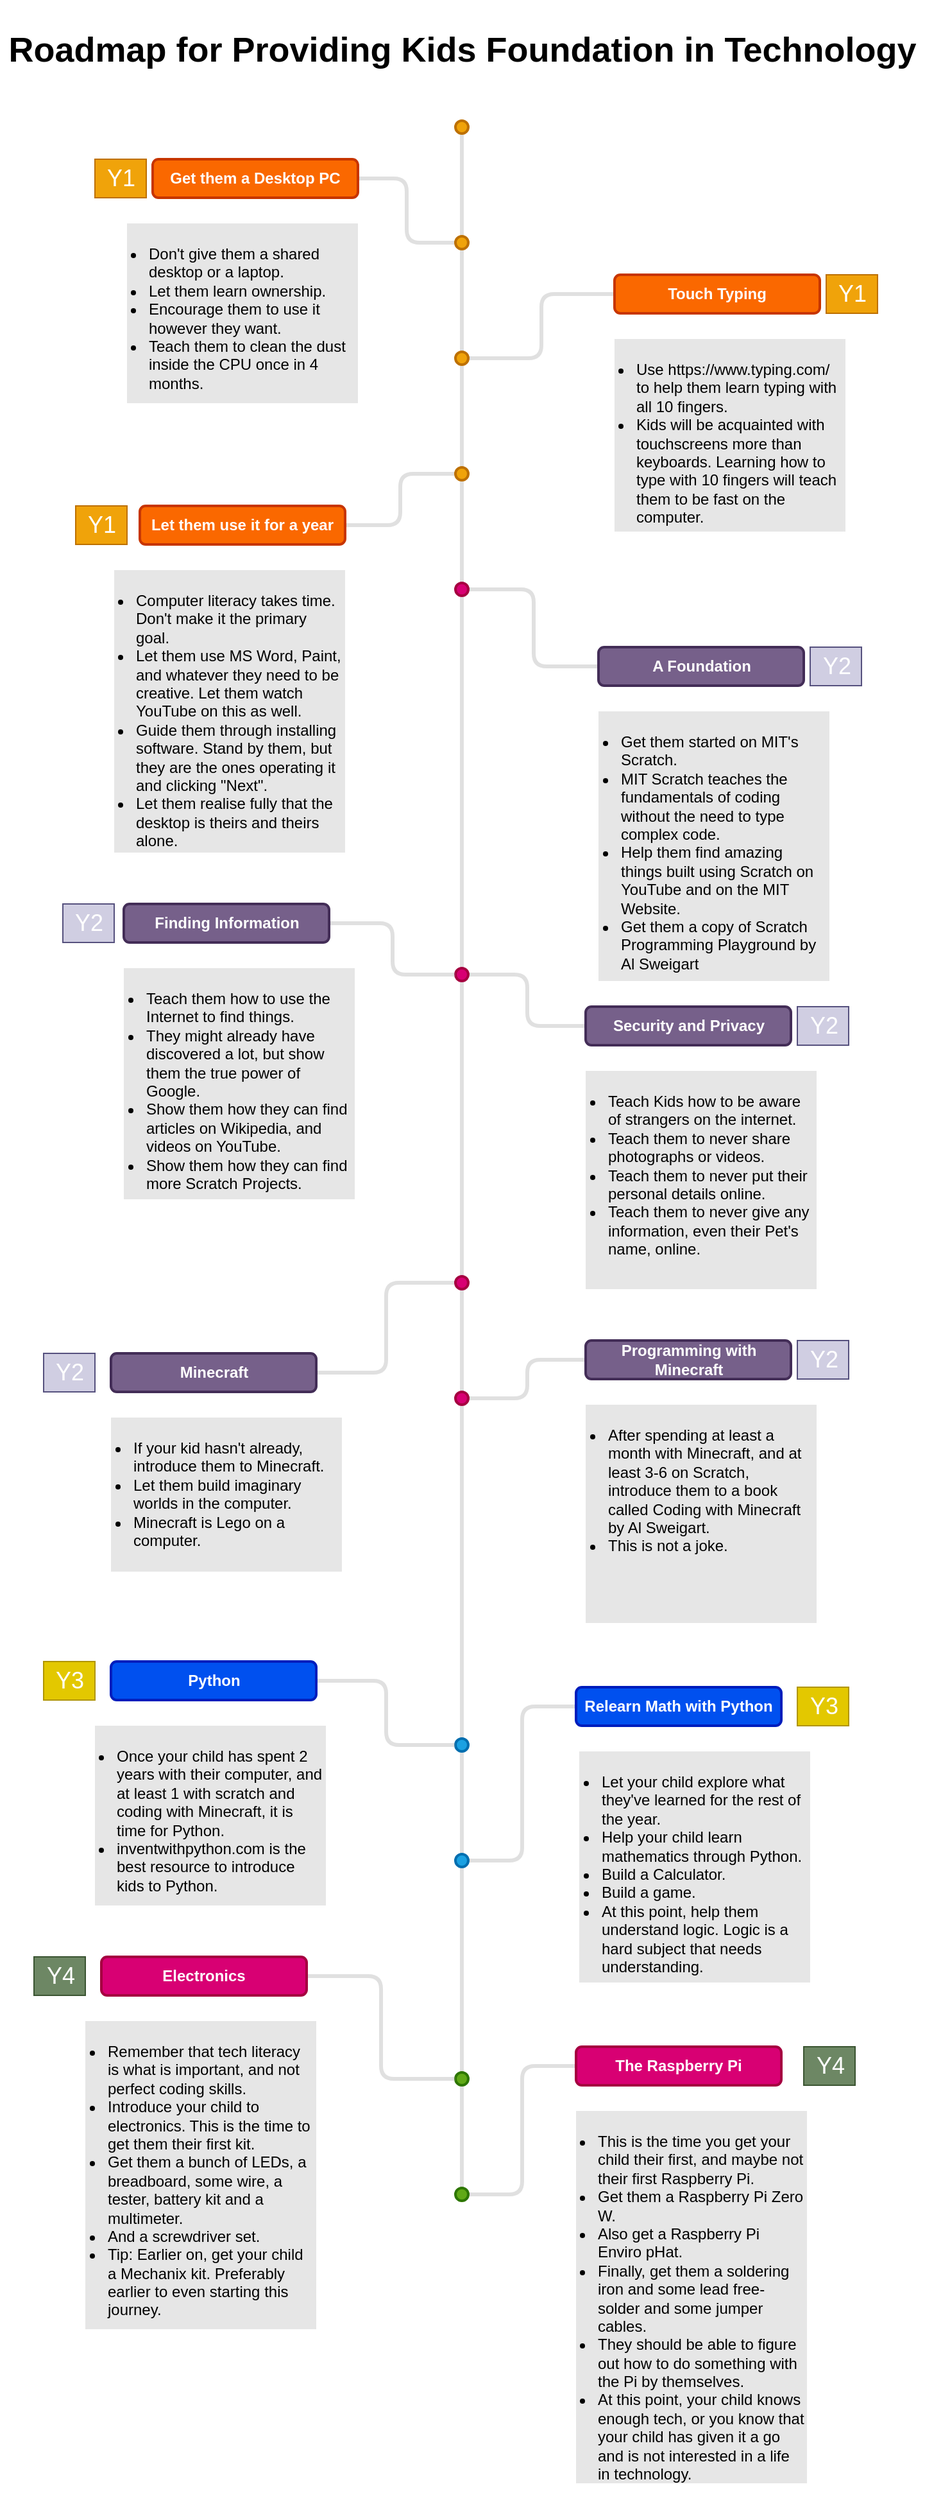 <mxfile version="13.7.7" type="github">
  <diagram id="ADbIuRsIv5Hx8pPA25rk" name="Page-1">
    <mxGraphModel dx="1422" dy="810" grid="1" gridSize="10" guides="1" tooltips="1" connect="1" arrows="1" fold="1" page="1" pageScale="1" pageWidth="850" pageHeight="1100" math="0" shadow="0">
      <root>
        <mxCell id="0" />
        <mxCell id="1" parent="0" />
        <mxCell id="pJR2RmS9D6GU43mJmb3n-33" value="" style="edgeStyle=elbowEdgeStyle;rounded=1;orthogonalLoop=1;jettySize=auto;html=1;endArrow=none;endFill=0;strokeColor=#999999;strokeWidth=3;opacity=30;" parent="1" source="pJR2RmS9D6GU43mJmb3n-24" target="pJR2RmS9D6GU43mJmb3n-32" edge="1">
          <mxGeometry relative="1" as="geometry" />
        </mxCell>
        <mxCell id="pJR2RmS9D6GU43mJmb3n-24" value="" style="ellipse;whiteSpace=wrap;html=1;aspect=fixed;fontColor=#ffffff;fillColor=#f0a30a;strokeWidth=2;strokeColor=#BD7000;" parent="1" vertex="1">
          <mxGeometry x="401" y="100" width="10" height="10" as="geometry" />
        </mxCell>
        <mxCell id="pJR2RmS9D6GU43mJmb3n-34" style="edgeStyle=elbowEdgeStyle;rounded=1;orthogonalLoop=1;jettySize=auto;html=1;entryX=0;entryY=0.5;entryDx=0;entryDy=0;endArrow=none;endFill=0;strokeColor=#999999;strokeWidth=3;opacity=30;" parent="1" source="pJR2RmS9D6GU43mJmb3n-29" target="pJR2RmS9D6GU43mJmb3n-32" edge="1">
          <mxGeometry relative="1" as="geometry" />
        </mxCell>
        <mxCell id="pJR2RmS9D6GU43mJmb3n-29" value="Get them a Desktop PC" style="rounded=1;whiteSpace=wrap;html=1;strokeColor=#C73500;strokeWidth=2;fillColor=#fa6800;fontColor=#ffffff;fontStyle=1" parent="1" vertex="1">
          <mxGeometry x="165" y="130" width="160" height="30" as="geometry" />
        </mxCell>
        <mxCell id="pJR2RmS9D6GU43mJmb3n-31" value="&lt;h2&gt;Roadmap for Providing Kids Foundation in Technology&lt;/h2&gt;" style="text;html=1;align=center;verticalAlign=middle;resizable=0;points=[];autosize=1;fontFamily=Helvetica;fontSize=18;" parent="1" vertex="1">
          <mxGeometry x="46" y="10" width="720" height="70" as="geometry" />
        </mxCell>
        <mxCell id="dCMkaDBT27g6itsRyK8f-4" value="" style="edgeStyle=elbowEdgeStyle;rounded=1;orthogonalLoop=1;jettySize=auto;html=1;endArrow=none;endFill=0;strokeColor=#999999;strokeWidth=3;fontFamily=Helvetica;fontSize=18;opacity=30;" parent="1" source="pJR2RmS9D6GU43mJmb3n-32" target="dCMkaDBT27g6itsRyK8f-3" edge="1">
          <mxGeometry relative="1" as="geometry" />
        </mxCell>
        <mxCell id="pJR2RmS9D6GU43mJmb3n-32" value="" style="ellipse;whiteSpace=wrap;html=1;aspect=fixed;fontColor=#ffffff;fillColor=#f0a30a;strokeWidth=2;strokeColor=#BD7000;" parent="1" vertex="1">
          <mxGeometry x="401" y="190" width="10" height="10" as="geometry" />
        </mxCell>
        <mxCell id="dCMkaDBT27g6itsRyK8f-1" value="&lt;ul&gt;&lt;li&gt;Don&#39;t give them a shared desktop or a laptop.&lt;/li&gt;&lt;li&gt;Let them learn ownership.&lt;br&gt;&lt;/li&gt;&lt;li&gt;Encourage them to use it however they want.&lt;/li&gt;&lt;li&gt;Teach them to clean the dust inside the CPU once in 4 months.&lt;br&gt;&lt;/li&gt;&lt;/ul&gt;" style="rounded=0;whiteSpace=wrap;html=1;strokeWidth=1;align=left;strokeColor=none;fillColor=#E6E6E6;verticalAlign=top;spacing=0;spacingLeft=-23;spacingRight=4;" parent="1" vertex="1">
          <mxGeometry x="145" y="180" width="180" height="140" as="geometry" />
        </mxCell>
        <mxCell id="dCMkaDBT27g6itsRyK8f-2" value="Y1" style="text;html=1;align=center;verticalAlign=middle;resizable=0;points=[];autosize=1;fontSize=18;fontFamily=Helvetica;fillColor=#f0a30a;strokeColor=#BD7000;fontColor=#ffffff;" parent="1" vertex="1">
          <mxGeometry x="120" y="130" width="40" height="30" as="geometry" />
        </mxCell>
        <mxCell id="dCMkaDBT27g6itsRyK8f-6" style="edgeStyle=elbowEdgeStyle;rounded=1;orthogonalLoop=1;jettySize=auto;html=1;endArrow=none;endFill=0;strokeColor=#999999;strokeWidth=3;fontFamily=Helvetica;fontSize=18;opacity=30;" parent="1" source="dCMkaDBT27g6itsRyK8f-3" target="dCMkaDBT27g6itsRyK8f-5" edge="1">
          <mxGeometry relative="1" as="geometry" />
        </mxCell>
        <mxCell id="dCMkaDBT27g6itsRyK8f-10" value="" style="edgeStyle=elbowEdgeStyle;rounded=1;orthogonalLoop=1;jettySize=auto;html=1;endArrow=none;endFill=0;strokeColor=#999999;strokeWidth=3;fontFamily=Helvetica;fontSize=18;opacity=30;" parent="1" source="dCMkaDBT27g6itsRyK8f-3" target="dCMkaDBT27g6itsRyK8f-9" edge="1">
          <mxGeometry relative="1" as="geometry" />
        </mxCell>
        <mxCell id="dCMkaDBT27g6itsRyK8f-3" value="" style="ellipse;whiteSpace=wrap;html=1;aspect=fixed;fontColor=#ffffff;fillColor=#f0a30a;strokeWidth=2;strokeColor=#BD7000;" parent="1" vertex="1">
          <mxGeometry x="401" y="280" width="10" height="10" as="geometry" />
        </mxCell>
        <mxCell id="dCMkaDBT27g6itsRyK8f-5" value="Touch Typing" style="rounded=1;whiteSpace=wrap;html=1;strokeColor=#C73500;strokeWidth=2;fillColor=#fa6800;fontColor=#ffffff;fontStyle=1" parent="1" vertex="1">
          <mxGeometry x="525" y="220" width="160" height="30" as="geometry" />
        </mxCell>
        <mxCell id="dCMkaDBT27g6itsRyK8f-7" value="&lt;ul&gt;&lt;li&gt;Use https://www.typing.com/ to help them learn typing with all 10 fingers.&lt;/li&gt;&lt;li&gt;Kids will be acquainted with touchscreens more than keyboards. Learning how to type with 10 fingers will teach them to be fast on the computer.&lt;br&gt;&lt;/li&gt;&lt;/ul&gt;" style="rounded=0;whiteSpace=wrap;html=1;strokeWidth=1;align=left;strokeColor=none;fillColor=#E6E6E6;verticalAlign=top;spacing=0;spacingLeft=-23;spacingRight=4;" parent="1" vertex="1">
          <mxGeometry x="525" y="270" width="180" height="150" as="geometry" />
        </mxCell>
        <mxCell id="dCMkaDBT27g6itsRyK8f-8" value="Y1" style="text;html=1;align=center;verticalAlign=middle;resizable=0;points=[];autosize=1;fontSize=18;fontFamily=Helvetica;fillColor=#f0a30a;strokeColor=#BD7000;fontColor=#ffffff;" parent="1" vertex="1">
          <mxGeometry x="690" y="220" width="40" height="30" as="geometry" />
        </mxCell>
        <mxCell id="T3fCoR8DOI1882rIEYq2-2" value="" style="edgeStyle=orthogonalEdgeStyle;rounded=0;orthogonalLoop=1;jettySize=auto;html=1;strokeWidth=3;strokeColor=#999999;opacity=30;endArrow=none;endFill=0;" edge="1" parent="1" source="dCMkaDBT27g6itsRyK8f-9" target="T3fCoR8DOI1882rIEYq2-1">
          <mxGeometry relative="1" as="geometry" />
        </mxCell>
        <mxCell id="T3fCoR8DOI1882rIEYq2-4" value="" style="edgeStyle=elbowEdgeStyle;rounded=1;orthogonalLoop=1;jettySize=auto;html=1;strokeWidth=3;opacity=30;strokeColor=#999999;endArrow=none;endFill=0;entryX=1;entryY=0.5;entryDx=0;entryDy=0;" edge="1" parent="1" source="dCMkaDBT27g6itsRyK8f-9" target="T3fCoR8DOI1882rIEYq2-5">
          <mxGeometry relative="1" as="geometry">
            <mxPoint x="265" y="400" as="targetPoint" />
          </mxGeometry>
        </mxCell>
        <mxCell id="dCMkaDBT27g6itsRyK8f-9" value="" style="ellipse;whiteSpace=wrap;html=1;aspect=fixed;fontColor=#ffffff;fillColor=#f0a30a;strokeWidth=2;strokeColor=#BD7000;" parent="1" vertex="1">
          <mxGeometry x="401" y="370" width="10" height="10" as="geometry" />
        </mxCell>
        <mxCell id="T3fCoR8DOI1882rIEYq2-9" value="" style="edgeStyle=elbowEdgeStyle;rounded=1;orthogonalLoop=1;jettySize=auto;html=1;endArrow=none;endFill=0;strokeColor=#999999;strokeWidth=3;opacity=30;" edge="1" parent="1" source="T3fCoR8DOI1882rIEYq2-1" target="T3fCoR8DOI1882rIEYq2-8">
          <mxGeometry relative="1" as="geometry" />
        </mxCell>
        <mxCell id="T3fCoR8DOI1882rIEYq2-13" style="edgeStyle=elbowEdgeStyle;rounded=1;orthogonalLoop=1;jettySize=auto;html=1;entryX=0;entryY=0.5;entryDx=0;entryDy=0;endArrow=none;endFill=0;strokeColor=#999999;strokeWidth=3;opacity=30;" edge="1" parent="1" source="T3fCoR8DOI1882rIEYq2-1" target="T3fCoR8DOI1882rIEYq2-10">
          <mxGeometry relative="1" as="geometry" />
        </mxCell>
        <mxCell id="T3fCoR8DOI1882rIEYq2-1" value="" style="ellipse;whiteSpace=wrap;html=1;aspect=fixed;fillColor=#d80073;strokeWidth=2;strokeColor=#A50040;fontColor=#ffffff;" vertex="1" parent="1">
          <mxGeometry x="401" y="460" width="10" height="10" as="geometry" />
        </mxCell>
        <mxCell id="T3fCoR8DOI1882rIEYq2-5" value="Let them use it for a year" style="rounded=1;whiteSpace=wrap;html=1;strokeColor=#C73500;strokeWidth=2;fillColor=#fa6800;fontColor=#ffffff;fontStyle=1" vertex="1" parent="1">
          <mxGeometry x="155" y="400" width="160" height="30" as="geometry" />
        </mxCell>
        <mxCell id="T3fCoR8DOI1882rIEYq2-6" value="Y1" style="text;html=1;align=center;verticalAlign=middle;resizable=0;points=[];autosize=1;fontSize=18;fontFamily=Helvetica;fillColor=#f0a30a;strokeColor=#BD7000;fontColor=#ffffff;" vertex="1" parent="1">
          <mxGeometry x="105" y="400" width="40" height="30" as="geometry" />
        </mxCell>
        <mxCell id="T3fCoR8DOI1882rIEYq2-7" value="&lt;ul&gt;&lt;li&gt;Computer literacy takes time. Don&#39;t make it the primary goal.&lt;/li&gt;&lt;li&gt;Let them use MS Word, Paint, and whatever they need to be creative. Let them watch YouTube on this as well.&lt;/li&gt;&lt;li&gt;Guide them through installing software. Stand by them, but they are the ones operating it and clicking &quot;Next&quot;.&lt;/li&gt;&lt;li&gt;Let them realise fully that the desktop is theirs and theirs alone.&lt;/li&gt;&lt;/ul&gt;" style="rounded=0;whiteSpace=wrap;html=1;strokeWidth=1;align=left;strokeColor=none;fillColor=#E6E6E6;verticalAlign=top;spacing=0;spacingLeft=-23;spacingRight=4;" vertex="1" parent="1">
          <mxGeometry x="135" y="450" width="180" height="220" as="geometry" />
        </mxCell>
        <mxCell id="T3fCoR8DOI1882rIEYq2-21" style="edgeStyle=elbowEdgeStyle;rounded=1;orthogonalLoop=1;jettySize=auto;html=1;entryX=0;entryY=0.5;entryDx=0;entryDy=0;endArrow=none;endFill=0;strokeColor=#999999;strokeWidth=3;fontColor=#FFFFFF;opacity=30;" edge="1" parent="1" source="T3fCoR8DOI1882rIEYq2-8" target="T3fCoR8DOI1882rIEYq2-18">
          <mxGeometry relative="1" as="geometry" />
        </mxCell>
        <mxCell id="T3fCoR8DOI1882rIEYq2-23" value="" style="edgeStyle=elbowEdgeStyle;rounded=1;orthogonalLoop=1;jettySize=auto;html=1;endArrow=none;endFill=0;strokeColor=#999999;strokeWidth=3;fontColor=#FFFFFF;opacity=30;" edge="1" parent="1" source="T3fCoR8DOI1882rIEYq2-8" target="T3fCoR8DOI1882rIEYq2-22">
          <mxGeometry relative="1" as="geometry" />
        </mxCell>
        <mxCell id="T3fCoR8DOI1882rIEYq2-8" value="" style="ellipse;whiteSpace=wrap;html=1;aspect=fixed;fontColor=#ffffff;fillColor=#d80073;strokeWidth=2;strokeColor=#A50040;" vertex="1" parent="1">
          <mxGeometry x="401" y="760" width="10" height="10" as="geometry" />
        </mxCell>
        <mxCell id="T3fCoR8DOI1882rIEYq2-10" value="A Foundation" style="rounded=1;whiteSpace=wrap;html=1;strokeColor=#432D57;strokeWidth=2;fillColor=#76608a;fontColor=#ffffff;fontStyle=1" vertex="1" parent="1">
          <mxGeometry x="512.5" y="510" width="160" height="30" as="geometry" />
        </mxCell>
        <mxCell id="T3fCoR8DOI1882rIEYq2-11" value="&lt;ul&gt;&lt;li&gt;Get them started on MIT&#39;s Scratch.&lt;/li&gt;&lt;li&gt;MIT Scratch teaches the fundamentals of coding without the need to type complex code.&lt;/li&gt;&lt;li&gt;Help them find amazing things built using Scratch on YouTube and on the MIT Website.&lt;/li&gt;&lt;li&gt;Get them a copy of Scratch Programming Playground by Al Sweigart&lt;/li&gt;&lt;/ul&gt;" style="rounded=0;whiteSpace=wrap;html=1;strokeWidth=1;align=left;strokeColor=none;fillColor=#E6E6E6;verticalAlign=top;spacing=0;spacingLeft=-23;spacingRight=4;" vertex="1" parent="1">
          <mxGeometry x="512.5" y="560" width="180" height="210" as="geometry" />
        </mxCell>
        <mxCell id="T3fCoR8DOI1882rIEYq2-12" value="Y2" style="text;html=1;align=center;verticalAlign=middle;resizable=0;points=[];autosize=1;fontSize=18;fontFamily=Helvetica;fillColor=#d0cee2;strokeColor=#56517e;fontColor=#FFFFFF;" vertex="1" parent="1">
          <mxGeometry x="677.5" y="510" width="40" height="30" as="geometry" />
        </mxCell>
        <mxCell id="T3fCoR8DOI1882rIEYq2-17" style="edgeStyle=elbowEdgeStyle;rounded=1;orthogonalLoop=1;jettySize=auto;html=1;entryX=0;entryY=0.5;entryDx=0;entryDy=0;endArrow=none;endFill=0;strokeColor=#999999;strokeWidth=3;fontColor=#FFFFFF;opacity=30;" edge="1" parent="1" source="T3fCoR8DOI1882rIEYq2-14" target="T3fCoR8DOI1882rIEYq2-8">
          <mxGeometry relative="1" as="geometry" />
        </mxCell>
        <mxCell id="T3fCoR8DOI1882rIEYq2-14" value="Finding Information" style="rounded=1;whiteSpace=wrap;html=1;strokeColor=#432D57;strokeWidth=2;fillColor=#76608a;fontColor=#ffffff;fontStyle=1" vertex="1" parent="1">
          <mxGeometry x="142.5" y="710" width="160" height="30" as="geometry" />
        </mxCell>
        <mxCell id="T3fCoR8DOI1882rIEYq2-15" value="&lt;ul&gt;&lt;li&gt;Teach them how to use the Internet to find things.&lt;/li&gt;&lt;li&gt;They might already have discovered a lot, but show them the true power of Google.&lt;/li&gt;&lt;li&gt;Show them how they can find articles on Wikipedia, and videos on YouTube.&lt;/li&gt;&lt;li&gt;Show them how they can find more Scratch Projects.&lt;/li&gt;&lt;/ul&gt;" style="rounded=0;whiteSpace=wrap;html=1;strokeWidth=1;align=left;strokeColor=none;fillColor=#E6E6E6;verticalAlign=top;spacing=0;spacingLeft=-23;spacingRight=4;" vertex="1" parent="1">
          <mxGeometry x="142.5" y="760" width="180" height="180" as="geometry" />
        </mxCell>
        <mxCell id="T3fCoR8DOI1882rIEYq2-16" value="Y2" style="text;html=1;align=center;verticalAlign=middle;resizable=0;points=[];autosize=1;fontSize=18;fontFamily=Helvetica;fillColor=#d0cee2;strokeColor=#56517e;fontColor=#FFFFFF;" vertex="1" parent="1">
          <mxGeometry x="95" y="710" width="40" height="30" as="geometry" />
        </mxCell>
        <mxCell id="T3fCoR8DOI1882rIEYq2-18" value="Security and Privacy" style="rounded=1;whiteSpace=wrap;html=1;strokeColor=#432D57;strokeWidth=2;fillColor=#76608a;fontColor=#ffffff;fontStyle=1" vertex="1" parent="1">
          <mxGeometry x="502.5" y="790" width="160" height="30" as="geometry" />
        </mxCell>
        <mxCell id="T3fCoR8DOI1882rIEYq2-19" value="&lt;ul&gt;&lt;li&gt;Teach Kids how to be aware of strangers on the internet.&lt;/li&gt;&lt;li&gt;Teach them to never share photographs or videos.&lt;/li&gt;&lt;li&gt;Teach them to never put their personal details online.&lt;/li&gt;&lt;li&gt;Teach them to never give any information, even their Pet&#39;s name, online.&lt;/li&gt;&lt;/ul&gt;" style="rounded=0;whiteSpace=wrap;html=1;strokeWidth=1;align=left;strokeColor=none;fillColor=#E6E6E6;verticalAlign=top;spacing=0;spacingLeft=-23;spacingRight=4;" vertex="1" parent="1">
          <mxGeometry x="502.5" y="840" width="180" height="170" as="geometry" />
        </mxCell>
        <mxCell id="T3fCoR8DOI1882rIEYq2-20" value="Y2" style="text;html=1;align=center;verticalAlign=middle;resizable=0;points=[];autosize=1;fontSize=18;fontFamily=Helvetica;fillColor=#d0cee2;strokeColor=#56517e;fontColor=#FFFFFF;" vertex="1" parent="1">
          <mxGeometry x="667.5" y="790" width="40" height="30" as="geometry" />
        </mxCell>
        <mxCell id="T3fCoR8DOI1882rIEYq2-27" style="edgeStyle=elbowEdgeStyle;rounded=1;orthogonalLoop=1;jettySize=auto;html=1;entryX=1;entryY=0.5;entryDx=0;entryDy=0;endArrow=none;endFill=0;strokeColor=#999999;strokeWidth=3;fontColor=#FFFFFF;opacity=30;" edge="1" parent="1" source="T3fCoR8DOI1882rIEYq2-22" target="T3fCoR8DOI1882rIEYq2-24">
          <mxGeometry relative="1" as="geometry" />
        </mxCell>
        <mxCell id="T3fCoR8DOI1882rIEYq2-29" value="" style="edgeStyle=elbowEdgeStyle;rounded=1;orthogonalLoop=1;jettySize=auto;html=1;endArrow=none;endFill=0;strokeColor=#999999;strokeWidth=3;fontColor=#FFFFFF;opacity=30;" edge="1" parent="1" source="T3fCoR8DOI1882rIEYq2-22" target="T3fCoR8DOI1882rIEYq2-28">
          <mxGeometry relative="1" as="geometry" />
        </mxCell>
        <mxCell id="T3fCoR8DOI1882rIEYq2-22" value="" style="ellipse;whiteSpace=wrap;html=1;aspect=fixed;fontColor=#ffffff;fillColor=#d80073;strokeWidth=2;strokeColor=#A50040;" vertex="1" parent="1">
          <mxGeometry x="401" y="1000" width="10" height="10" as="geometry" />
        </mxCell>
        <mxCell id="T3fCoR8DOI1882rIEYq2-24" value="Minecraft" style="rounded=1;whiteSpace=wrap;html=1;strokeColor=#432D57;strokeWidth=2;fillColor=#76608a;fontColor=#ffffff;fontStyle=1" vertex="1" parent="1">
          <mxGeometry x="132.5" y="1060" width="160" height="30" as="geometry" />
        </mxCell>
        <mxCell id="T3fCoR8DOI1882rIEYq2-25" value="&lt;ul&gt;&lt;li&gt;If your kid hasn&#39;t already, introduce them to Minecraft.&lt;/li&gt;&lt;li&gt;Let them build imaginary worlds in the computer.&lt;/li&gt;&lt;li&gt;Minecraft is Lego on a computer.&lt;/li&gt;&lt;/ul&gt;" style="rounded=0;whiteSpace=wrap;html=1;strokeWidth=1;align=left;strokeColor=none;fillColor=#E6E6E6;verticalAlign=top;spacing=0;spacingLeft=-23;spacingRight=4;" vertex="1" parent="1">
          <mxGeometry x="132.5" y="1110" width="180" height="120" as="geometry" />
        </mxCell>
        <mxCell id="T3fCoR8DOI1882rIEYq2-26" value="Y2" style="text;html=1;align=center;verticalAlign=middle;resizable=0;points=[];autosize=1;fontSize=18;fontFamily=Helvetica;fillColor=#d0cee2;strokeColor=#56517e;fontColor=#FFFFFF;" vertex="1" parent="1">
          <mxGeometry x="80" y="1060" width="40" height="30" as="geometry" />
        </mxCell>
        <mxCell id="T3fCoR8DOI1882rIEYq2-33" style="edgeStyle=elbowEdgeStyle;rounded=1;orthogonalLoop=1;jettySize=auto;html=1;entryX=0;entryY=0.5;entryDx=0;entryDy=0;endArrow=none;endFill=0;strokeColor=#999999;strokeWidth=3;fontColor=#FFFFFF;opacity=30;" edge="1" parent="1" source="T3fCoR8DOI1882rIEYq2-28" target="T3fCoR8DOI1882rIEYq2-30">
          <mxGeometry relative="1" as="geometry" />
        </mxCell>
        <mxCell id="T3fCoR8DOI1882rIEYq2-35" value="" style="edgeStyle=elbowEdgeStyle;rounded=1;orthogonalLoop=1;jettySize=auto;html=1;endArrow=none;endFill=0;strokeColor=#999999;strokeWidth=3;fontColor=#FFFFFF;opacity=30;" edge="1" parent="1" source="T3fCoR8DOI1882rIEYq2-28" target="T3fCoR8DOI1882rIEYq2-34">
          <mxGeometry relative="1" as="geometry" />
        </mxCell>
        <mxCell id="T3fCoR8DOI1882rIEYq2-28" value="" style="ellipse;whiteSpace=wrap;html=1;aspect=fixed;fontColor=#ffffff;fillColor=#d80073;strokeWidth=2;strokeColor=#A50040;" vertex="1" parent="1">
          <mxGeometry x="401" y="1090" width="10" height="10" as="geometry" />
        </mxCell>
        <mxCell id="T3fCoR8DOI1882rIEYq2-30" value="Programming with Minecraft" style="rounded=1;whiteSpace=wrap;html=1;strokeColor=#432D57;strokeWidth=2;fillColor=#76608a;fontColor=#ffffff;fontStyle=1" vertex="1" parent="1">
          <mxGeometry x="502.5" y="1050" width="160" height="30" as="geometry" />
        </mxCell>
        <mxCell id="T3fCoR8DOI1882rIEYq2-31" value="&lt;ul&gt;&lt;li&gt;After spending at least a month with Minecraft, and at least 3-6 on Scratch, introduce them to a book called Coding with Minecraft by Al Sweigart.&lt;/li&gt;&lt;li&gt;This is not a joke.&lt;/li&gt;&lt;/ul&gt;" style="rounded=0;whiteSpace=wrap;html=1;strokeWidth=1;align=left;strokeColor=none;fillColor=#E6E6E6;verticalAlign=top;spacing=0;spacingLeft=-23;spacingRight=4;" vertex="1" parent="1">
          <mxGeometry x="502.5" y="1100" width="180" height="170" as="geometry" />
        </mxCell>
        <mxCell id="T3fCoR8DOI1882rIEYq2-32" value="Y2" style="text;html=1;align=center;verticalAlign=middle;resizable=0;points=[];autosize=1;fontSize=18;fontFamily=Helvetica;fillColor=#d0cee2;strokeColor=#56517e;fontColor=#FFFFFF;" vertex="1" parent="1">
          <mxGeometry x="667.5" y="1050" width="40" height="30" as="geometry" />
        </mxCell>
        <mxCell id="T3fCoR8DOI1882rIEYq2-42" value="" style="edgeStyle=elbowEdgeStyle;rounded=1;orthogonalLoop=1;jettySize=auto;html=1;endArrow=none;endFill=0;strokeColor=#999999;strokeWidth=3;fontColor=#FFFFFF;opacity=30;" edge="1" parent="1" source="T3fCoR8DOI1882rIEYq2-34" target="T3fCoR8DOI1882rIEYq2-41">
          <mxGeometry relative="1" as="geometry" />
        </mxCell>
        <mxCell id="T3fCoR8DOI1882rIEYq2-34" value="" style="ellipse;whiteSpace=wrap;html=1;aspect=fixed;fillColor=#1ba1e2;strokeWidth=2;strokeColor=#006EAF;fontColor=#ffffff;" vertex="1" parent="1">
          <mxGeometry x="401" y="1360" width="10" height="10" as="geometry" />
        </mxCell>
        <mxCell id="T3fCoR8DOI1882rIEYq2-40" style="edgeStyle=elbowEdgeStyle;rounded=1;orthogonalLoop=1;jettySize=auto;html=1;entryX=0;entryY=0.5;entryDx=0;entryDy=0;endArrow=none;endFill=0;strokeColor=#999999;strokeWidth=3;fontColor=#FFFFFF;opacity=30;" edge="1" parent="1" source="T3fCoR8DOI1882rIEYq2-37" target="T3fCoR8DOI1882rIEYq2-34">
          <mxGeometry relative="1" as="geometry" />
        </mxCell>
        <mxCell id="T3fCoR8DOI1882rIEYq2-37" value="Python" style="rounded=1;whiteSpace=wrap;html=1;strokeColor=#001DBC;strokeWidth=2;fillColor=#0050ef;fontColor=#ffffff;fontStyle=1" vertex="1" parent="1">
          <mxGeometry x="132.5" y="1300" width="160" height="30" as="geometry" />
        </mxCell>
        <mxCell id="T3fCoR8DOI1882rIEYq2-38" value="&lt;ul&gt;&lt;li&gt;Once your child has spent 2 years with their computer, and at least 1 with scratch and coding with Minecraft, it is time for Python.&lt;/li&gt;&lt;li&gt;inventwithpython.com is the best resource to introduce kids to Python.&lt;/li&gt;&lt;/ul&gt;" style="rounded=0;whiteSpace=wrap;html=1;strokeWidth=1;align=left;strokeColor=none;fillColor=#E6E6E6;verticalAlign=top;spacing=0;spacingLeft=-23;spacingRight=4;" vertex="1" parent="1">
          <mxGeometry x="120" y="1350" width="180" height="140" as="geometry" />
        </mxCell>
        <mxCell id="T3fCoR8DOI1882rIEYq2-39" value="Y3" style="text;html=1;align=center;verticalAlign=middle;resizable=0;points=[];autosize=1;fontSize=18;fontFamily=Helvetica;fillColor=#e3c800;strokeColor=#B09500;fontColor=#ffffff;" vertex="1" parent="1">
          <mxGeometry x="80" y="1300" width="40" height="30" as="geometry" />
        </mxCell>
        <mxCell id="T3fCoR8DOI1882rIEYq2-46" style="edgeStyle=elbowEdgeStyle;rounded=1;orthogonalLoop=1;jettySize=auto;html=1;entryX=0;entryY=0.5;entryDx=0;entryDy=0;endArrow=none;endFill=0;strokeColor=#999999;strokeWidth=3;fontColor=#FFFFFF;opacity=30;" edge="1" parent="1" source="T3fCoR8DOI1882rIEYq2-41" target="T3fCoR8DOI1882rIEYq2-43">
          <mxGeometry relative="1" as="geometry" />
        </mxCell>
        <mxCell id="T3fCoR8DOI1882rIEYq2-49" value="" style="edgeStyle=elbowEdgeStyle;rounded=1;orthogonalLoop=1;jettySize=auto;html=1;endArrow=none;endFill=0;strokeColor=#999999;strokeWidth=3;fontColor=#FFFFFF;opacity=30;" edge="1" parent="1" source="T3fCoR8DOI1882rIEYq2-41" target="T3fCoR8DOI1882rIEYq2-48">
          <mxGeometry relative="1" as="geometry" />
        </mxCell>
        <mxCell id="T3fCoR8DOI1882rIEYq2-41" value="" style="ellipse;whiteSpace=wrap;html=1;aspect=fixed;fillColor=#1ba1e2;strokeWidth=2;strokeColor=#006EAF;fontColor=#ffffff;" vertex="1" parent="1">
          <mxGeometry x="401" y="1450" width="10" height="10" as="geometry" />
        </mxCell>
        <mxCell id="T3fCoR8DOI1882rIEYq2-43" value="Relearn Math with Python" style="rounded=1;whiteSpace=wrap;html=1;strokeColor=#001DBC;strokeWidth=2;fillColor=#0050ef;fontColor=#ffffff;fontStyle=1" vertex="1" parent="1">
          <mxGeometry x="495" y="1320" width="160" height="30" as="geometry" />
        </mxCell>
        <mxCell id="T3fCoR8DOI1882rIEYq2-44" value="&lt;ul&gt;&lt;li&gt;Let your child explore what they&#39;ve learned for the rest of the year.&lt;/li&gt;&lt;li&gt;Help your child learn mathematics through Python.&lt;/li&gt;&lt;li&gt;Build a Calculator.&lt;/li&gt;&lt;li&gt;Build a game.&lt;/li&gt;&lt;li&gt;At this point, help them understand logic. Logic is a hard subject that needs understanding.&lt;/li&gt;&lt;/ul&gt;" style="rounded=0;whiteSpace=wrap;html=1;strokeWidth=1;align=left;strokeColor=none;fillColor=#E6E6E6;verticalAlign=top;spacing=0;spacingLeft=-23;spacingRight=4;" vertex="1" parent="1">
          <mxGeometry x="497.5" y="1370" width="180" height="180" as="geometry" />
        </mxCell>
        <mxCell id="T3fCoR8DOI1882rIEYq2-45" value="Y3" style="text;html=1;align=center;verticalAlign=middle;resizable=0;points=[];autosize=1;fontSize=18;fontFamily=Helvetica;fillColor=#e3c800;strokeColor=#B09500;fontColor=#ffffff;" vertex="1" parent="1">
          <mxGeometry x="667.5" y="1320" width="40" height="30" as="geometry" />
        </mxCell>
        <mxCell id="T3fCoR8DOI1882rIEYq2-57" style="edgeStyle=elbowEdgeStyle;rounded=1;orthogonalLoop=1;jettySize=auto;html=1;entryX=0;entryY=0.5;entryDx=0;entryDy=0;endArrow=none;endFill=0;strokeColor=#999999;strokeWidth=3;fontColor=#FFFFFF;opacity=30;exitX=1;exitY=0.5;exitDx=0;exitDy=0;" edge="1" parent="1" source="T3fCoR8DOI1882rIEYq2-58" target="T3fCoR8DOI1882rIEYq2-54">
          <mxGeometry relative="1" as="geometry" />
        </mxCell>
        <mxCell id="T3fCoR8DOI1882rIEYq2-59" value="" style="edgeStyle=elbowEdgeStyle;rounded=1;orthogonalLoop=1;jettySize=auto;html=1;endArrow=none;endFill=0;strokeColor=#999999;strokeWidth=3;fontColor=#FFFFFF;opacity=30;" edge="1" parent="1" source="T3fCoR8DOI1882rIEYq2-48" target="T3fCoR8DOI1882rIEYq2-58">
          <mxGeometry relative="1" as="geometry" />
        </mxCell>
        <mxCell id="T3fCoR8DOI1882rIEYq2-48" value="" style="ellipse;whiteSpace=wrap;html=1;aspect=fixed;strokeWidth=2;fillColor=#60a917;strokeColor=#2D7600;fontColor=#ffffff;" vertex="1" parent="1">
          <mxGeometry x="401" y="1620" width="10" height="10" as="geometry" />
        </mxCell>
        <mxCell id="T3fCoR8DOI1882rIEYq2-53" style="edgeStyle=elbowEdgeStyle;rounded=1;orthogonalLoop=1;jettySize=auto;html=1;entryX=0;entryY=0.5;entryDx=0;entryDy=0;endArrow=none;endFill=0;strokeColor=#999999;strokeWidth=3;fontColor=#FFFFFF;opacity=30;" edge="1" parent="1" source="T3fCoR8DOI1882rIEYq2-50" target="T3fCoR8DOI1882rIEYq2-48">
          <mxGeometry relative="1" as="geometry" />
        </mxCell>
        <mxCell id="T3fCoR8DOI1882rIEYq2-50" value="Electronics" style="rounded=1;whiteSpace=wrap;html=1;strokeColor=#A50040;strokeWidth=2;fillColor=#d80073;fontColor=#ffffff;fontStyle=1" vertex="1" parent="1">
          <mxGeometry x="125" y="1530" width="160" height="30" as="geometry" />
        </mxCell>
        <mxCell id="T3fCoR8DOI1882rIEYq2-51" value="&lt;ul&gt;&lt;li&gt;Remember that tech literacy is what is important, and not perfect coding skills.&lt;/li&gt;&lt;li&gt;Introduce your child to electronics. This is the time to get them their first kit.&lt;/li&gt;&lt;li&gt;Get them a bunch of LEDs, a breadboard, some wire, a tester, battery kit and a multimeter.&lt;/li&gt;&lt;li&gt;And a screwdriver set.&lt;/li&gt;&lt;li&gt;Tip: Earlier on, get your child a Mechanix kit. Preferably earlier to even starting this journey.&lt;/li&gt;&lt;/ul&gt;" style="rounded=0;whiteSpace=wrap;html=1;strokeWidth=1;align=left;strokeColor=none;fillColor=#E6E6E6;verticalAlign=top;spacing=0;spacingLeft=-23;spacingRight=4;" vertex="1" parent="1">
          <mxGeometry x="112.5" y="1580" width="180" height="240" as="geometry" />
        </mxCell>
        <mxCell id="T3fCoR8DOI1882rIEYq2-52" value="Y4" style="text;html=1;align=center;verticalAlign=middle;resizable=0;points=[];autosize=1;fontSize=18;fontFamily=Helvetica;fillColor=#6d8764;strokeColor=#3A5431;fontColor=#ffffff;" vertex="1" parent="1">
          <mxGeometry x="72.5" y="1530" width="40" height="30" as="geometry" />
        </mxCell>
        <mxCell id="T3fCoR8DOI1882rIEYq2-54" value="The Raspberry Pi" style="rounded=1;whiteSpace=wrap;html=1;strokeColor=#A50040;strokeWidth=2;fillColor=#d80073;fontColor=#ffffff;fontStyle=1" vertex="1" parent="1">
          <mxGeometry x="495" y="1600" width="160" height="30" as="geometry" />
        </mxCell>
        <mxCell id="T3fCoR8DOI1882rIEYq2-55" value="&lt;ul&gt;&lt;li&gt;This is the time you get your child their first, and maybe not their first Raspberry Pi.&lt;/li&gt;&lt;li&gt;Get them a Raspberry Pi Zero W.&lt;/li&gt;&lt;li&gt;Also get a Raspberry Pi Enviro pHat.&lt;/li&gt;&lt;li&gt;Finally, get them a soldering iron and some lead free-solder and some jumper cables.&lt;/li&gt;&lt;li&gt;They should be able to figure out how to do something with the Pi by themselves.&lt;/li&gt;&lt;li&gt;At this point, your child knows enough tech, or you know that your child has given it a go and is not interested in a life in technology.&lt;/li&gt;&lt;/ul&gt;" style="rounded=0;whiteSpace=wrap;html=1;strokeWidth=1;align=left;strokeColor=none;fillColor=#E6E6E6;verticalAlign=top;spacing=0;spacingLeft=-23;spacingRight=4;" vertex="1" parent="1">
          <mxGeometry x="495" y="1650" width="180" height="290" as="geometry" />
        </mxCell>
        <mxCell id="T3fCoR8DOI1882rIEYq2-56" value="Y4" style="text;html=1;align=center;verticalAlign=middle;resizable=0;points=[];autosize=1;fontSize=18;fontFamily=Helvetica;fillColor=#6d8764;strokeColor=#3A5431;fontColor=#ffffff;" vertex="1" parent="1">
          <mxGeometry x="672.5" y="1600" width="40" height="30" as="geometry" />
        </mxCell>
        <mxCell id="T3fCoR8DOI1882rIEYq2-58" value="" style="ellipse;whiteSpace=wrap;html=1;aspect=fixed;strokeWidth=2;fillColor=#60a917;strokeColor=#2D7600;fontColor=#ffffff;" vertex="1" parent="1">
          <mxGeometry x="401" y="1710" width="10" height="10" as="geometry" />
        </mxCell>
      </root>
    </mxGraphModel>
  </diagram>
</mxfile>

